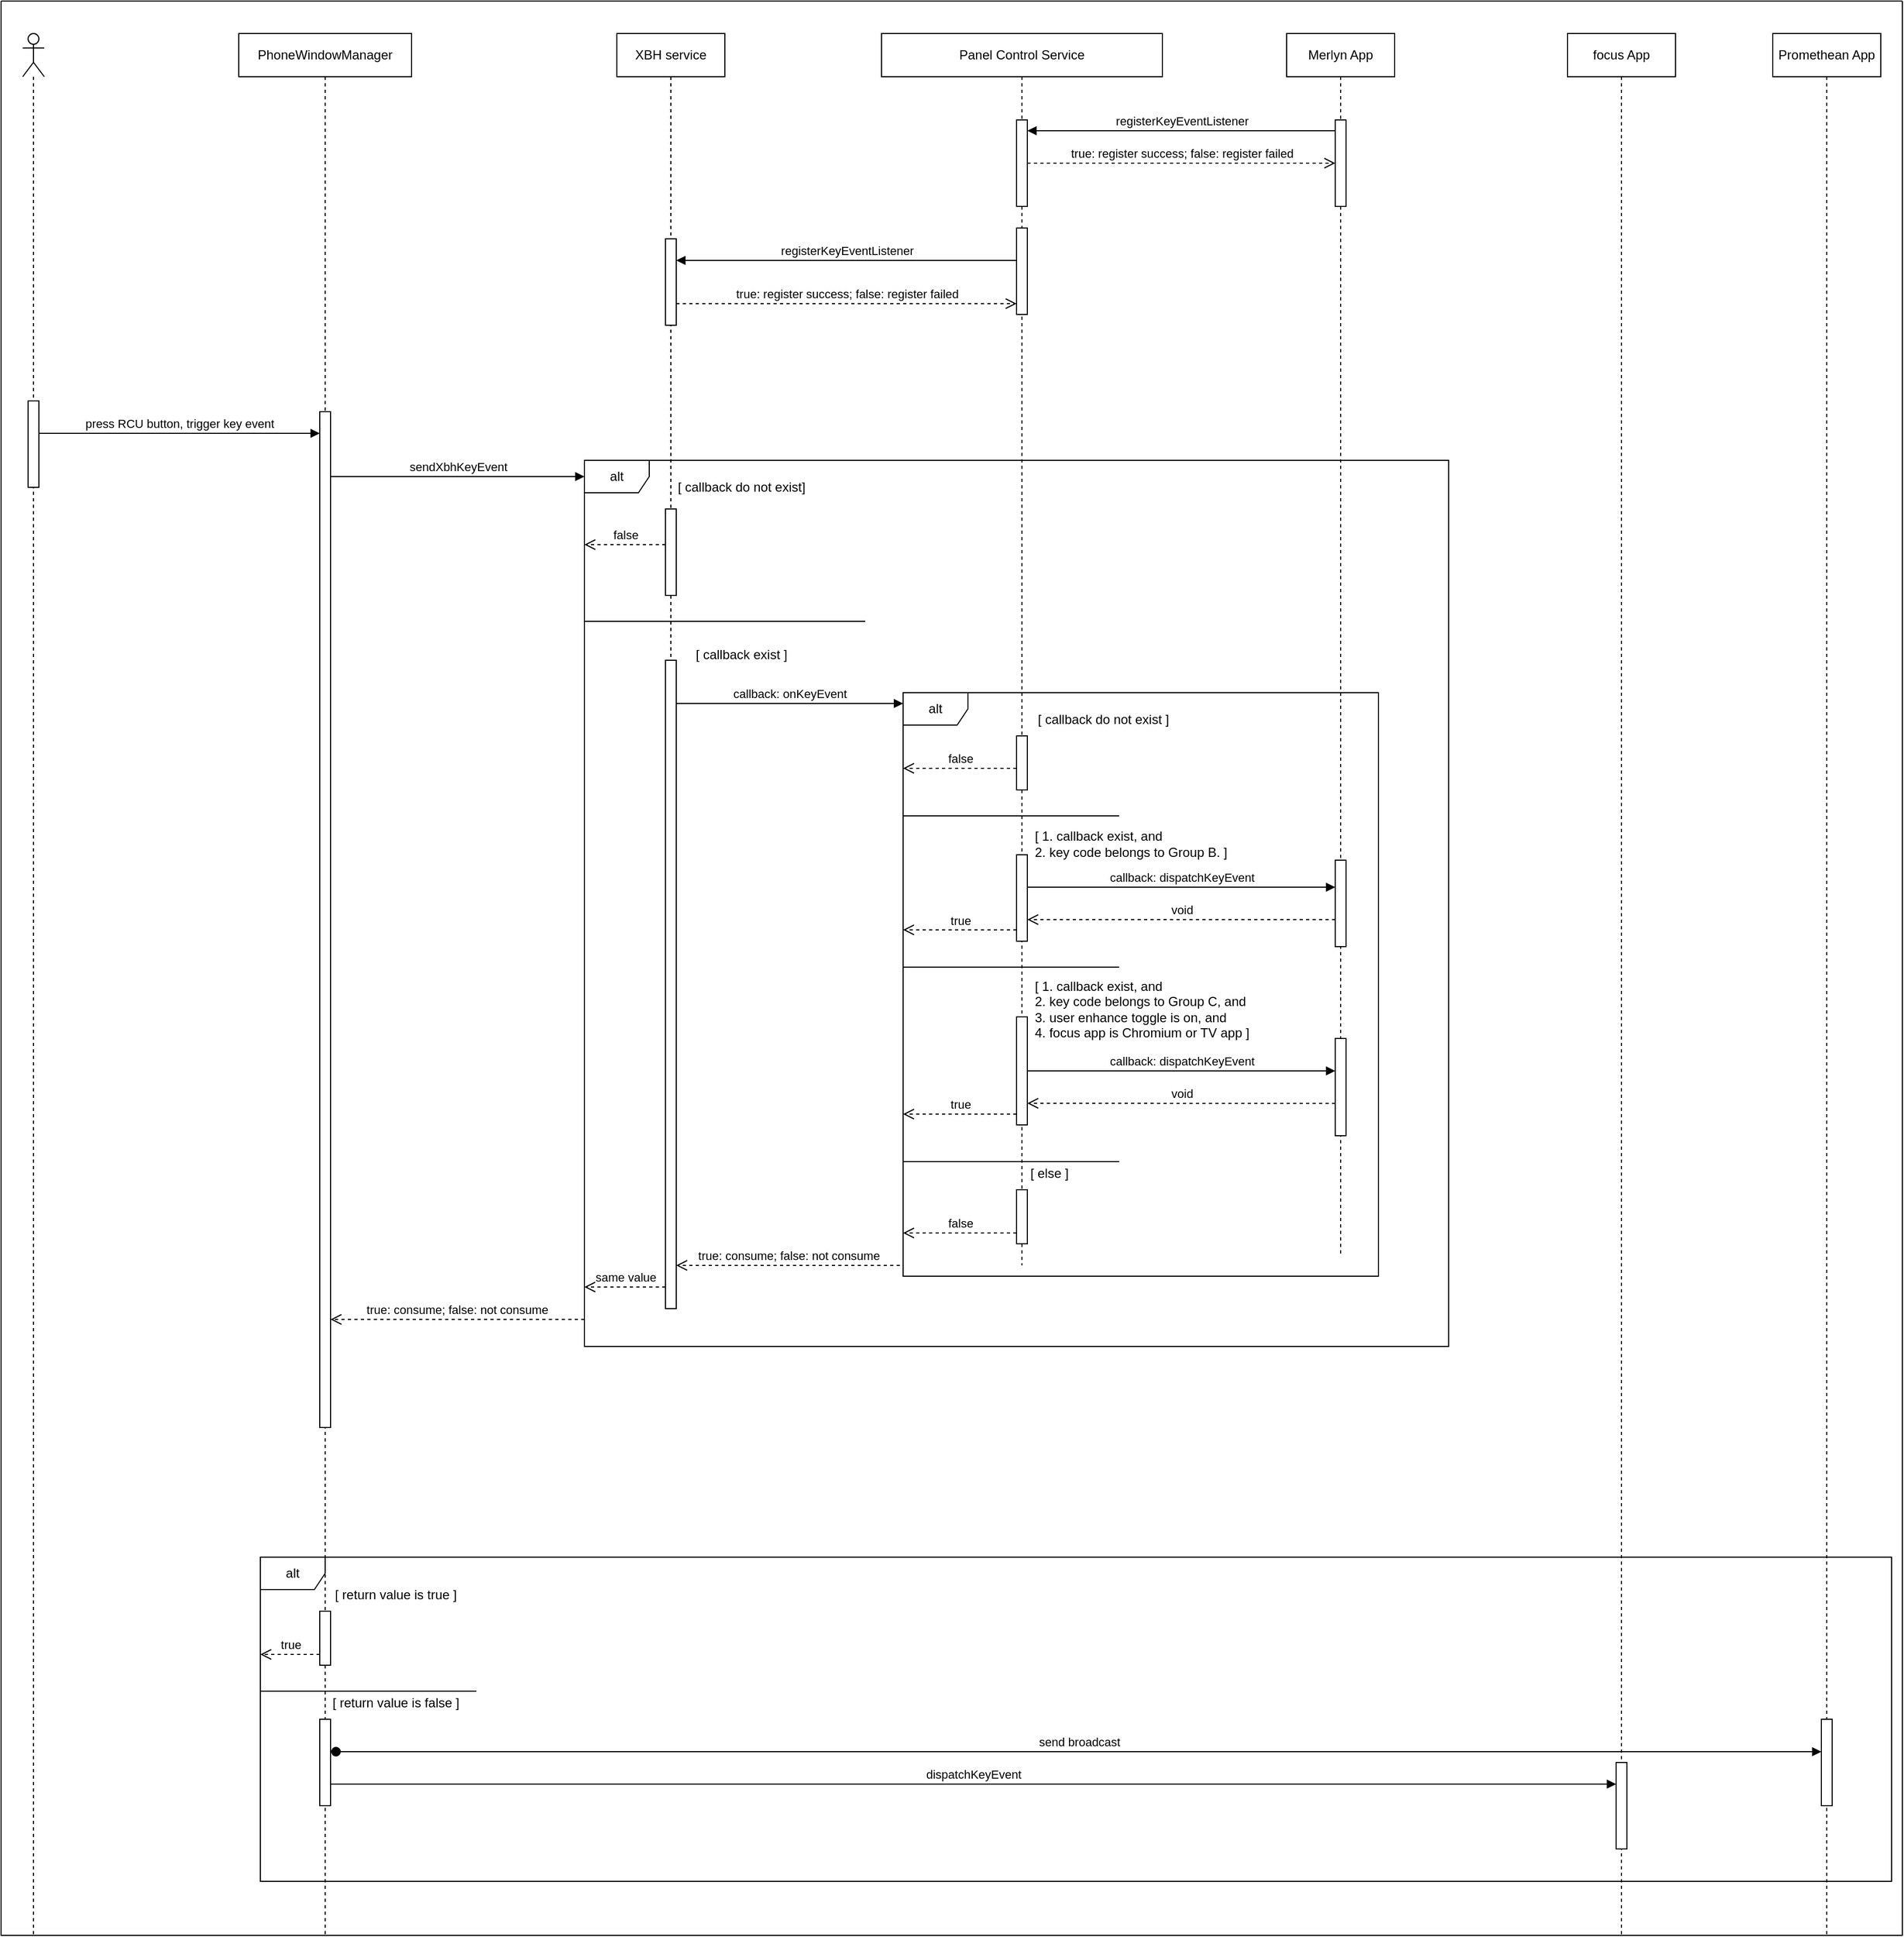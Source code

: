 <mxfile version="21.0.2" type="github">
  <diagram name="Page-1" id="Iv7mJayoe5ap2ETNNHTu">
    <mxGraphModel dx="2565" dy="1553" grid="1" gridSize="10" guides="1" tooltips="1" connect="1" arrows="1" fold="1" page="1" pageScale="1" pageWidth="850" pageHeight="1100" math="0" shadow="0">
      <root>
        <mxCell id="0" />
        <mxCell id="1" parent="0" />
        <mxCell id="XDO1bSZa6HCcQc958d6B-104" value="" style="swimlane;startSize=0;fillStyle=auto;strokeColor=default;gradientColor=default;" parent="1" vertex="1">
          <mxGeometry width="1760" height="1790" as="geometry">
            <mxRectangle width="50" height="40" as="alternateBounds" />
          </mxGeometry>
        </mxCell>
        <mxCell id="XDO1bSZa6HCcQc958d6B-17" value="press RCU button, trigger key event" style="html=1;verticalAlign=bottom;endArrow=block;edgeStyle=elbowEdgeStyle;elbow=vertical;curved=0;rounded=0;startArrow=none;" parent="XDO1bSZa6HCcQc958d6B-104" source="XDO1bSZa6HCcQc958d6B-19" target="XDO1bSZa6HCcQc958d6B-18" edge="1">
          <mxGeometry width="80" relative="1" as="geometry">
            <mxPoint x="395" y="510" as="sourcePoint" />
            <mxPoint x="245" y="410" as="targetPoint" />
            <Array as="points">
              <mxPoint x="235" y="400" />
            </Array>
            <mxPoint as="offset" />
          </mxGeometry>
        </mxCell>
        <mxCell id="XDO1bSZa6HCcQc958d6B-23" value="sendXbhKeyEvent" style="html=1;verticalAlign=bottom;endArrow=block;edgeStyle=elbowEdgeStyle;elbow=vertical;curved=0;rounded=0;entryX=0;entryY=0.018;entryDx=0;entryDy=0;entryPerimeter=0;" parent="XDO1bSZa6HCcQc958d6B-104" source="XDO1bSZa6HCcQc958d6B-18" target="XDO1bSZa6HCcQc958d6B-124" edge="1">
          <mxGeometry width="80" relative="1" as="geometry">
            <mxPoint x="295" y="420" as="sourcePoint" />
            <mxPoint x="450" y="450" as="targetPoint" />
            <Array as="points">
              <mxPoint x="530" y="440" />
              <mxPoint x="410" y="430" />
              <mxPoint x="455" y="410" />
            </Array>
          </mxGeometry>
        </mxCell>
        <mxCell id="XDO1bSZa6HCcQc958d6B-84" value="dispatchKeyEvent" style="html=1;verticalAlign=bottom;endArrow=block;edgeStyle=elbowEdgeStyle;elbow=vertical;curved=0;rounded=0;" parent="XDO1bSZa6HCcQc958d6B-104" source="XDO1bSZa6HCcQc958d6B-42" target="XDO1bSZa6HCcQc958d6B-85" edge="1">
          <mxGeometry width="80" relative="1" as="geometry">
            <mxPoint x="560" y="1270" as="sourcePoint" />
            <mxPoint x="1120" y="1355" as="targetPoint" />
            <Array as="points">
              <mxPoint x="860" y="1650" />
              <mxPoint x="370" y="1620" />
              <mxPoint x="740" y="1570" />
            </Array>
          </mxGeometry>
        </mxCell>
        <mxCell id="XDO1bSZa6HCcQc958d6B-86" value="alt" style="shape=umlFrame;whiteSpace=wrap;html=1;pointerEvents=0;" parent="XDO1bSZa6HCcQc958d6B-104" vertex="1">
          <mxGeometry x="240" y="1440" width="1510" height="300" as="geometry" />
        </mxCell>
        <mxCell id="XDO1bSZa6HCcQc958d6B-87" value="[ return value is true ]" style="text;html=1;align=center;verticalAlign=middle;resizable=0;points=[];autosize=1;strokeColor=none;fillColor=none;" parent="XDO1bSZa6HCcQc958d6B-104" vertex="1">
          <mxGeometry x="295" y="1460" width="140" height="30" as="geometry" />
        </mxCell>
        <mxCell id="XDO1bSZa6HCcQc958d6B-21" value="XBH service" style="shape=umlLifeline;perimeter=lifelinePerimeter;whiteSpace=wrap;html=1;container=1;dropTarget=0;collapsible=0;recursiveResize=0;outlineConnect=0;portConstraint=eastwest;newEdgeStyle={&quot;edgeStyle&quot;:&quot;elbowEdgeStyle&quot;,&quot;elbow&quot;:&quot;vertical&quot;,&quot;curved&quot;:0,&quot;rounded&quot;:0};" parent="XDO1bSZa6HCcQc958d6B-104" vertex="1">
          <mxGeometry x="570" y="30" width="100" height="1150" as="geometry" />
        </mxCell>
        <mxCell id="XDO1bSZa6HCcQc958d6B-121" value="" style="html=1;points=[];perimeter=orthogonalPerimeter;outlineConnect=0;targetShapes=umlLifeline;portConstraint=eastwest;newEdgeStyle={&quot;edgeStyle&quot;:&quot;elbowEdgeStyle&quot;,&quot;elbow&quot;:&quot;vertical&quot;,&quot;curved&quot;:0,&quot;rounded&quot;:0};fillStyle=auto;strokeColor=default;gradientColor=none;" parent="XDO1bSZa6HCcQc958d6B-21" vertex="1">
          <mxGeometry x="45" y="190" width="10" height="80" as="geometry" />
        </mxCell>
        <mxCell id="x0QpQ54GY_OKKBWYzhXL-3" value="" style="html=1;points=[];perimeter=orthogonalPerimeter;outlineConnect=0;targetShapes=umlLifeline;portConstraint=eastwest;newEdgeStyle={&quot;edgeStyle&quot;:&quot;elbowEdgeStyle&quot;,&quot;elbow&quot;:&quot;vertical&quot;,&quot;curved&quot;:0,&quot;rounded&quot;:0};" parent="XDO1bSZa6HCcQc958d6B-21" vertex="1">
          <mxGeometry x="45" y="440" width="10" height="80" as="geometry" />
        </mxCell>
        <mxCell id="XDO1bSZa6HCcQc958d6B-80" value="focus App" style="shape=umlLifeline;perimeter=lifelinePerimeter;whiteSpace=wrap;html=1;container=1;dropTarget=0;collapsible=0;recursiveResize=0;outlineConnect=0;portConstraint=eastwest;newEdgeStyle={&quot;edgeStyle&quot;:&quot;elbowEdgeStyle&quot;,&quot;elbow&quot;:&quot;vertical&quot;,&quot;curved&quot;:0,&quot;rounded&quot;:0};" parent="XDO1bSZa6HCcQc958d6B-104" vertex="1">
          <mxGeometry x="1450" y="30" width="100" height="1760" as="geometry" />
        </mxCell>
        <mxCell id="XDO1bSZa6HCcQc958d6B-85" value="" style="html=1;points=[];perimeter=orthogonalPerimeter;outlineConnect=0;targetShapes=umlLifeline;portConstraint=eastwest;newEdgeStyle={&quot;edgeStyle&quot;:&quot;elbowEdgeStyle&quot;,&quot;elbow&quot;:&quot;vertical&quot;,&quot;curved&quot;:0,&quot;rounded&quot;:0};" parent="XDO1bSZa6HCcQc958d6B-80" vertex="1">
          <mxGeometry x="45" y="1600" width="10" height="80" as="geometry" />
        </mxCell>
        <mxCell id="XDO1bSZa6HCcQc958d6B-44" value="Panel Control Service" style="shape=umlLifeline;perimeter=lifelinePerimeter;whiteSpace=wrap;html=1;container=1;dropTarget=0;collapsible=0;recursiveResize=0;outlineConnect=0;portConstraint=eastwest;newEdgeStyle={&quot;edgeStyle&quot;:&quot;elbowEdgeStyle&quot;,&quot;elbow&quot;:&quot;vertical&quot;,&quot;curved&quot;:0,&quot;rounded&quot;:0};" parent="XDO1bSZa6HCcQc958d6B-104" vertex="1">
          <mxGeometry x="815" y="30" width="260" height="1140" as="geometry" />
        </mxCell>
        <mxCell id="XDO1bSZa6HCcQc958d6B-117" value="" style="html=1;points=[];perimeter=orthogonalPerimeter;outlineConnect=0;targetShapes=umlLifeline;portConstraint=eastwest;newEdgeStyle={&quot;edgeStyle&quot;:&quot;elbowEdgeStyle&quot;,&quot;elbow&quot;:&quot;vertical&quot;,&quot;curved&quot;:0,&quot;rounded&quot;:0};fillStyle=auto;strokeColor=default;gradientColor=none;" parent="XDO1bSZa6HCcQc958d6B-44" vertex="1">
          <mxGeometry x="125" y="80" width="10" height="80" as="geometry" />
        </mxCell>
        <mxCell id="XDO1bSZa6HCcQc958d6B-120" value="" style="html=1;points=[];perimeter=orthogonalPerimeter;outlineConnect=0;targetShapes=umlLifeline;portConstraint=eastwest;newEdgeStyle={&quot;edgeStyle&quot;:&quot;elbowEdgeStyle&quot;,&quot;elbow&quot;:&quot;vertical&quot;,&quot;curved&quot;:0,&quot;rounded&quot;:0};fillStyle=auto;strokeColor=default;gradientColor=none;" parent="XDO1bSZa6HCcQc958d6B-44" vertex="1">
          <mxGeometry x="125" y="180" width="10" height="80" as="geometry" />
        </mxCell>
        <mxCell id="bfMf8_w3wYduv8oGfDoK-2" value="" style="html=1;points=[];perimeter=orthogonalPerimeter;outlineConnect=0;targetShapes=umlLifeline;portConstraint=eastwest;newEdgeStyle={&quot;edgeStyle&quot;:&quot;elbowEdgeStyle&quot;,&quot;elbow&quot;:&quot;vertical&quot;,&quot;curved&quot;:0,&quot;rounded&quot;:0};" parent="XDO1bSZa6HCcQc958d6B-44" vertex="1">
          <mxGeometry x="125" y="760" width="10" height="80" as="geometry" />
        </mxCell>
        <mxCell id="XDO1bSZa6HCcQc958d6B-79" value="Merlyn App" style="shape=umlLifeline;perimeter=lifelinePerimeter;whiteSpace=wrap;html=1;container=1;dropTarget=0;collapsible=0;recursiveResize=0;outlineConnect=0;portConstraint=eastwest;newEdgeStyle={&quot;edgeStyle&quot;:&quot;elbowEdgeStyle&quot;,&quot;elbow&quot;:&quot;vertical&quot;,&quot;curved&quot;:0,&quot;rounded&quot;:0};" parent="XDO1bSZa6HCcQc958d6B-104" vertex="1">
          <mxGeometry x="1190" y="30" width="100" height="1130" as="geometry" />
        </mxCell>
        <mxCell id="XDO1bSZa6HCcQc958d6B-116" value="" style="html=1;points=[];perimeter=orthogonalPerimeter;outlineConnect=0;targetShapes=umlLifeline;portConstraint=eastwest;newEdgeStyle={&quot;edgeStyle&quot;:&quot;elbowEdgeStyle&quot;,&quot;elbow&quot;:&quot;vertical&quot;,&quot;curved&quot;:0,&quot;rounded&quot;:0};fillStyle=auto;strokeColor=default;gradientColor=none;" parent="XDO1bSZa6HCcQc958d6B-79" vertex="1">
          <mxGeometry x="45" y="80" width="10" height="80" as="geometry" />
        </mxCell>
        <mxCell id="XDO1bSZa6HCcQc958d6B-22" value="" style="html=1;points=[];perimeter=orthogonalPerimeter;outlineConnect=0;targetShapes=umlLifeline;portConstraint=eastwest;newEdgeStyle={&quot;edgeStyle&quot;:&quot;elbowEdgeStyle&quot;,&quot;elbow&quot;:&quot;vertical&quot;,&quot;curved&quot;:0,&quot;rounded&quot;:0};" parent="XDO1bSZa6HCcQc958d6B-104" vertex="1">
          <mxGeometry x="615" y="610" width="10" height="600" as="geometry" />
        </mxCell>
        <mxCell id="XDO1bSZa6HCcQc958d6B-118" value="registerKeyEventListener" style="html=1;verticalAlign=bottom;endArrow=block;edgeStyle=elbowEdgeStyle;elbow=vertical;curved=0;rounded=0;" parent="XDO1bSZa6HCcQc958d6B-104" source="XDO1bSZa6HCcQc958d6B-116" target="XDO1bSZa6HCcQc958d6B-117" edge="1">
          <mxGeometry relative="1" as="geometry">
            <mxPoint x="1410" y="120" as="sourcePoint" />
            <Array as="points">
              <mxPoint x="1150" y="120" />
            </Array>
          </mxGeometry>
        </mxCell>
        <mxCell id="XDO1bSZa6HCcQc958d6B-119" value="true: register success; false: register failed" style="html=1;verticalAlign=bottom;endArrow=open;dashed=1;endSize=8;edgeStyle=elbowEdgeStyle;elbow=vertical;curved=0;rounded=0;" parent="XDO1bSZa6HCcQc958d6B-104" source="XDO1bSZa6HCcQc958d6B-117" target="XDO1bSZa6HCcQc958d6B-116" edge="1">
          <mxGeometry relative="1" as="geometry">
            <mxPoint x="1400" y="150" as="targetPoint" />
          </mxGeometry>
        </mxCell>
        <mxCell id="XDO1bSZa6HCcQc958d6B-124" value="alt" style="shape=umlFrame;whiteSpace=wrap;html=1;pointerEvents=0;fillStyle=auto;strokeColor=default;gradientColor=none;" parent="XDO1bSZa6HCcQc958d6B-104" vertex="1">
          <mxGeometry x="540" y="425" width="800" height="820" as="geometry" />
        </mxCell>
        <mxCell id="XDO1bSZa6HCcQc958d6B-122" value="registerKeyEventListener" style="html=1;verticalAlign=bottom;endArrow=block;edgeStyle=elbowEdgeStyle;elbow=vertical;curved=0;rounded=0;" parent="XDO1bSZa6HCcQc958d6B-104" source="XDO1bSZa6HCcQc958d6B-120" target="XDO1bSZa6HCcQc958d6B-121" edge="1">
          <mxGeometry relative="1" as="geometry">
            <mxPoint x="690" y="220" as="sourcePoint" />
            <Array as="points">
              <mxPoint x="750" y="240" />
            </Array>
          </mxGeometry>
        </mxCell>
        <mxCell id="XDO1bSZa6HCcQc958d6B-123" value="true: register success; false: register failed" style="html=1;verticalAlign=bottom;endArrow=open;dashed=1;endSize=8;edgeStyle=elbowEdgeStyle;elbow=vertical;curved=0;rounded=0;" parent="XDO1bSZa6HCcQc958d6B-104" source="XDO1bSZa6HCcQc958d6B-121" target="XDO1bSZa6HCcQc958d6B-120" edge="1">
          <mxGeometry relative="1" as="geometry">
            <mxPoint x="690" y="295" as="targetPoint" />
            <Array as="points">
              <mxPoint x="800" y="280" />
            </Array>
          </mxGeometry>
        </mxCell>
        <mxCell id="XDO1bSZa6HCcQc958d6B-125" value="[ callback exist ]" style="text;html=1;align=center;verticalAlign=middle;resizable=0;points=[];autosize=1;strokeColor=none;fillColor=none;" parent="XDO1bSZa6HCcQc958d6B-104" vertex="1">
          <mxGeometry x="630" y="590" width="110" height="30" as="geometry" />
        </mxCell>
        <mxCell id="XDO1bSZa6HCcQc958d6B-46" value="callback: onKeyEvent" style="html=1;verticalAlign=bottom;endArrow=block;edgeStyle=elbowEdgeStyle;elbow=vertical;curved=0;rounded=0;" parent="XDO1bSZa6HCcQc958d6B-104" target="XDO1bSZa6HCcQc958d6B-106" edge="1">
          <mxGeometry relative="1" as="geometry">
            <mxPoint x="625" y="650" as="sourcePoint" />
            <Array as="points">
              <mxPoint x="765" y="650" />
              <mxPoint x="745" y="600" />
            </Array>
          </mxGeometry>
        </mxCell>
        <mxCell id="XDO1bSZa6HCcQc958d6B-106" value="alt" style="shape=umlFrame;whiteSpace=wrap;html=1;pointerEvents=0;fillStyle=auto;strokeColor=default;gradientColor=none;" parent="XDO1bSZa6HCcQc958d6B-104" vertex="1">
          <mxGeometry x="835" y="640" width="440" height="540" as="geometry" />
        </mxCell>
        <mxCell id="XDO1bSZa6HCcQc958d6B-115" value="true: consume; false: not consume" style="html=1;verticalAlign=bottom;endArrow=open;dashed=1;endSize=8;edgeStyle=elbowEdgeStyle;elbow=vertical;curved=0;rounded=0;" parent="XDO1bSZa6HCcQc958d6B-104" edge="1">
          <mxGeometry relative="1" as="geometry">
            <mxPoint x="832" y="1170" as="sourcePoint" />
            <mxPoint x="625" y="1170" as="targetPoint" />
            <Array as="points">
              <mxPoint x="730" y="1170" />
              <mxPoint x="675" y="910" />
              <mxPoint x="835" y="911" />
            </Array>
          </mxGeometry>
        </mxCell>
        <mxCell id="x0QpQ54GY_OKKBWYzhXL-2" value="[ callback do not exist]" style="text;html=1;align=center;verticalAlign=middle;resizable=0;points=[];autosize=1;strokeColor=none;fillColor=none;" parent="XDO1bSZa6HCcQc958d6B-104" vertex="1">
          <mxGeometry x="615" y="435" width="140" height="30" as="geometry" />
        </mxCell>
        <mxCell id="x0QpQ54GY_OKKBWYzhXL-6" value="false" style="html=1;verticalAlign=bottom;endArrow=open;dashed=1;endSize=8;edgeStyle=elbowEdgeStyle;elbow=vertical;curved=0;rounded=0;" parent="XDO1bSZa6HCcQc958d6B-104" source="x0QpQ54GY_OKKBWYzhXL-3" edge="1">
          <mxGeometry relative="1" as="geometry">
            <mxPoint x="650" y="450" as="sourcePoint" />
            <mxPoint x="540" y="503" as="targetPoint" />
            <Array as="points">
              <mxPoint x="550" y="503" />
            </Array>
          </mxGeometry>
        </mxCell>
        <mxCell id="x0QpQ54GY_OKKBWYzhXL-7" value="" style="line;strokeWidth=1;fillColor=none;align=left;verticalAlign=middle;spacingTop=-1;spacingLeft=3;spacingRight=3;rotatable=0;labelPosition=right;points=[];portConstraint=eastwest;strokeColor=inherit;" parent="XDO1bSZa6HCcQc958d6B-104" vertex="1">
          <mxGeometry x="540" y="570" width="260" height="8" as="geometry" />
        </mxCell>
        <mxCell id="x0QpQ54GY_OKKBWYzhXL-8" value="[ callback do not exist ]" style="text;html=1;align=center;verticalAlign=middle;resizable=0;points=[];autosize=1;strokeColor=none;fillColor=none;" parent="XDO1bSZa6HCcQc958d6B-104" vertex="1">
          <mxGeometry x="950" y="650" width="140" height="30" as="geometry" />
        </mxCell>
        <mxCell id="x0QpQ54GY_OKKBWYzhXL-9" value="" style="html=1;points=[];perimeter=orthogonalPerimeter;outlineConnect=0;targetShapes=umlLifeline;portConstraint=eastwest;newEdgeStyle={&quot;edgeStyle&quot;:&quot;elbowEdgeStyle&quot;,&quot;elbow&quot;:&quot;vertical&quot;,&quot;curved&quot;:0,&quot;rounded&quot;:0};" parent="XDO1bSZa6HCcQc958d6B-104" vertex="1">
          <mxGeometry x="940" y="680" width="10" height="50" as="geometry" />
        </mxCell>
        <mxCell id="x0QpQ54GY_OKKBWYzhXL-23" value="[ return value is false ]" style="text;html=1;align=center;verticalAlign=middle;resizable=0;points=[];autosize=1;strokeColor=none;fillColor=none;" parent="XDO1bSZa6HCcQc958d6B-104" vertex="1">
          <mxGeometry x="295" y="1560" width="140" height="30" as="geometry" />
        </mxCell>
        <mxCell id="x0QpQ54GY_OKKBWYzhXL-13" value="" style="html=1;points=[];perimeter=orthogonalPerimeter;outlineConnect=0;targetShapes=umlLifeline;portConstraint=eastwest;newEdgeStyle={&quot;edgeStyle&quot;:&quot;elbowEdgeStyle&quot;,&quot;elbow&quot;:&quot;vertical&quot;,&quot;curved&quot;:0,&quot;rounded&quot;:0};" parent="XDO1bSZa6HCcQc958d6B-104" vertex="1">
          <mxGeometry x="940" y="940" width="10" height="100" as="geometry" />
        </mxCell>
        <mxCell id="XDO1bSZa6HCcQc958d6B-81" value="" style="html=1;points=[];perimeter=orthogonalPerimeter;outlineConnect=0;targetShapes=umlLifeline;portConstraint=eastwest;newEdgeStyle={&quot;edgeStyle&quot;:&quot;elbowEdgeStyle&quot;,&quot;elbow&quot;:&quot;vertical&quot;,&quot;curved&quot;:0,&quot;rounded&quot;:0};" parent="XDO1bSZa6HCcQc958d6B-104" vertex="1">
          <mxGeometry x="1235" y="960" width="10" height="90" as="geometry" />
        </mxCell>
        <mxCell id="XDO1bSZa6HCcQc958d6B-82" value="callback: dispatchKeyEvent" style="html=1;verticalAlign=bottom;endArrow=block;edgeStyle=elbowEdgeStyle;elbow=vertical;curved=0;rounded=0;" parent="XDO1bSZa6HCcQc958d6B-104" source="x0QpQ54GY_OKKBWYzhXL-13" target="XDO1bSZa6HCcQc958d6B-81" edge="1">
          <mxGeometry relative="1" as="geometry">
            <mxPoint x="1025" y="970" as="sourcePoint" />
            <Array as="points">
              <mxPoint x="1100" y="990" />
            </Array>
          </mxGeometry>
        </mxCell>
        <mxCell id="XDO1bSZa6HCcQc958d6B-45" value="" style="html=1;points=[];perimeter=orthogonalPerimeter;outlineConnect=0;targetShapes=umlLifeline;portConstraint=eastwest;newEdgeStyle={&quot;edgeStyle&quot;:&quot;elbowEdgeStyle&quot;,&quot;elbow&quot;:&quot;vertical&quot;,&quot;curved&quot;:0,&quot;rounded&quot;:0};" parent="XDO1bSZa6HCcQc958d6B-104" vertex="1">
          <mxGeometry x="940" y="1100" width="10" height="50" as="geometry" />
        </mxCell>
        <mxCell id="XDO1bSZa6HCcQc958d6B-109" value="[ 1. callback exist, and&lt;br&gt;2. key code belongs to Group C, and&lt;br&gt;3. user enhance toggle is on, and&lt;br&gt;4. focus app is Chromium or TV app ]" style="text;html=1;align=left;verticalAlign=middle;resizable=0;points=[];autosize=1;strokeColor=none;fillColor=none;" parent="XDO1bSZa6HCcQc958d6B-104" vertex="1">
          <mxGeometry x="955" y="898" width="220" height="70" as="geometry" />
        </mxCell>
        <mxCell id="x0QpQ54GY_OKKBWYzhXL-11" value="" style="line;strokeWidth=1;fillColor=none;align=left;verticalAlign=middle;spacingTop=-1;spacingLeft=3;spacingRight=3;rotatable=0;labelPosition=right;points=[];portConstraint=eastwest;strokeColor=inherit;" parent="XDO1bSZa6HCcQc958d6B-104" vertex="1">
          <mxGeometry x="835" y="890" width="200" height="8" as="geometry" />
        </mxCell>
        <mxCell id="x0QpQ54GY_OKKBWYzhXL-14" value="true" style="html=1;verticalAlign=bottom;endArrow=open;dashed=1;endSize=8;edgeStyle=elbowEdgeStyle;elbow=vertical;curved=0;rounded=0;" parent="XDO1bSZa6HCcQc958d6B-104" edge="1">
          <mxGeometry relative="1" as="geometry">
            <mxPoint x="940" y="1030" as="sourcePoint" />
            <mxPoint x="835" y="1030" as="targetPoint" />
          </mxGeometry>
        </mxCell>
        <mxCell id="x0QpQ54GY_OKKBWYzhXL-15" value="" style="line;strokeWidth=1;fillColor=none;align=left;verticalAlign=middle;spacingTop=-1;spacingLeft=3;spacingRight=3;rotatable=0;labelPosition=right;points=[];portConstraint=eastwest;strokeColor=inherit;" parent="XDO1bSZa6HCcQc958d6B-104" vertex="1">
          <mxGeometry x="835" y="1070" width="200" height="8" as="geometry" />
        </mxCell>
        <mxCell id="x0QpQ54GY_OKKBWYzhXL-16" value="false" style="html=1;verticalAlign=bottom;endArrow=open;dashed=1;endSize=8;edgeStyle=elbowEdgeStyle;elbow=vertical;curved=0;rounded=0;" parent="XDO1bSZa6HCcQc958d6B-104" edge="1">
          <mxGeometry relative="1" as="geometry">
            <mxPoint x="940" y="1140" as="sourcePoint" />
            <mxPoint x="835" y="1140" as="targetPoint" />
          </mxGeometry>
        </mxCell>
        <mxCell id="K9nR4HfA2Bd_SZhwCVlf-3" value="[ 1. callback exist, and&lt;br&gt;2. key code belongs to Group B. ]" style="text;html=1;align=left;verticalAlign=middle;resizable=0;points=[];autosize=1;strokeColor=none;fillColor=none;" parent="XDO1bSZa6HCcQc958d6B-104" vertex="1">
          <mxGeometry x="955" y="760" width="200" height="40" as="geometry" />
        </mxCell>
        <mxCell id="K9nR4HfA2Bd_SZhwCVlf-5" value="callback: dispatchKeyEvent" style="html=1;verticalAlign=bottom;endArrow=block;edgeStyle=elbowEdgeStyle;elbow=vertical;curved=0;rounded=0;" parent="XDO1bSZa6HCcQc958d6B-104" edge="1">
          <mxGeometry relative="1" as="geometry">
            <mxPoint x="950" y="820" as="sourcePoint" />
            <mxPoint x="1235" y="820" as="targetPoint" />
            <Array as="points">
              <mxPoint x="1090" y="820" />
            </Array>
          </mxGeometry>
        </mxCell>
        <mxCell id="K9nR4HfA2Bd_SZhwCVlf-6" value="void" style="html=1;verticalAlign=bottom;endArrow=open;dashed=1;endSize=8;edgeStyle=elbowEdgeStyle;elbow=vertical;curved=0;rounded=0;" parent="XDO1bSZa6HCcQc958d6B-104" edge="1">
          <mxGeometry relative="1" as="geometry">
            <mxPoint x="1235" y="850" as="sourcePoint" />
            <mxPoint x="950" y="850" as="targetPoint" />
          </mxGeometry>
        </mxCell>
        <mxCell id="K9nR4HfA2Bd_SZhwCVlf-7" value="true" style="html=1;verticalAlign=bottom;endArrow=open;dashed=1;endSize=8;edgeStyle=elbowEdgeStyle;elbow=vertical;curved=0;rounded=0;" parent="XDO1bSZa6HCcQc958d6B-104" edge="1">
          <mxGeometry relative="1" as="geometry">
            <mxPoint x="940" y="859.44" as="sourcePoint" />
            <mxPoint x="835" y="859.44" as="targetPoint" />
          </mxGeometry>
        </mxCell>
        <mxCell id="bfMf8_w3wYduv8oGfDoK-3" value="" style="html=1;points=[];perimeter=orthogonalPerimeter;outlineConnect=0;targetShapes=umlLifeline;portConstraint=eastwest;newEdgeStyle={&quot;edgeStyle&quot;:&quot;elbowEdgeStyle&quot;,&quot;elbow&quot;:&quot;vertical&quot;,&quot;curved&quot;:0,&quot;rounded&quot;:0};" parent="XDO1bSZa6HCcQc958d6B-104" vertex="1">
          <mxGeometry x="1235" y="795" width="10" height="80" as="geometry" />
        </mxCell>
        <mxCell id="bfMf8_w3wYduv8oGfDoK-4" value="[ else ]" style="text;html=1;align=center;verticalAlign=middle;resizable=0;points=[];autosize=1;strokeColor=none;fillColor=none;" parent="XDO1bSZa6HCcQc958d6B-104" vertex="1">
          <mxGeometry x="940" y="1070" width="60" height="30" as="geometry" />
        </mxCell>
        <mxCell id="bfMf8_w3wYduv8oGfDoK-5" value="void" style="html=1;verticalAlign=bottom;endArrow=open;dashed=1;endSize=8;edgeStyle=elbowEdgeStyle;elbow=vertical;curved=0;rounded=0;" parent="XDO1bSZa6HCcQc958d6B-104" edge="1">
          <mxGeometry relative="1" as="geometry">
            <mxPoint x="1235" y="1020.15" as="sourcePoint" />
            <mxPoint x="950" y="1020.15" as="targetPoint" />
          </mxGeometry>
        </mxCell>
        <mxCell id="XDO1bSZa6HCcQc958d6B-16" value="" style="shape=umlLifeline;perimeter=lifelinePerimeter;whiteSpace=wrap;html=1;container=1;dropTarget=0;collapsible=0;recursiveResize=0;outlineConnect=0;portConstraint=eastwest;newEdgeStyle={&quot;edgeStyle&quot;:&quot;elbowEdgeStyle&quot;,&quot;elbow&quot;:&quot;vertical&quot;,&quot;curved&quot;:0,&quot;rounded&quot;:0};participant=umlActor;" parent="XDO1bSZa6HCcQc958d6B-104" vertex="1">
          <mxGeometry x="20" y="30" width="20" height="1760" as="geometry" />
        </mxCell>
        <mxCell id="XDO1bSZa6HCcQc958d6B-19" value="" style="html=1;points=[];perimeter=orthogonalPerimeter;outlineConnect=0;targetShapes=umlLifeline;portConstraint=eastwest;newEdgeStyle={&quot;edgeStyle&quot;:&quot;elbowEdgeStyle&quot;,&quot;elbow&quot;:&quot;vertical&quot;,&quot;curved&quot;:0,&quot;rounded&quot;:0};" parent="XDO1bSZa6HCcQc958d6B-16" vertex="1">
          <mxGeometry x="5" y="340" width="10" height="80" as="geometry" />
        </mxCell>
        <mxCell id="XDO1bSZa6HCcQc958d6B-11" value="PhoneWindowManager" style="shape=umlLifeline;perimeter=lifelinePerimeter;whiteSpace=wrap;html=1;container=0;dropTarget=0;collapsible=0;recursiveResize=0;outlineConnect=0;portConstraint=eastwest;newEdgeStyle={&quot;edgeStyle&quot;:&quot;elbowEdgeStyle&quot;,&quot;elbow&quot;:&quot;vertical&quot;,&quot;curved&quot;:0,&quot;rounded&quot;:0};" parent="XDO1bSZa6HCcQc958d6B-104" vertex="1">
          <mxGeometry x="220" y="30" width="160" height="1760" as="geometry" />
        </mxCell>
        <mxCell id="XDO1bSZa6HCcQc958d6B-18" value="" style="html=1;points=[];perimeter=orthogonalPerimeter;outlineConnect=0;targetShapes=umlLifeline;portConstraint=eastwest;newEdgeStyle={&quot;edgeStyle&quot;:&quot;elbowEdgeStyle&quot;,&quot;elbow&quot;:&quot;vertical&quot;,&quot;curved&quot;:0,&quot;rounded&quot;:0};" parent="XDO1bSZa6HCcQc958d6B-11" vertex="1">
          <mxGeometry x="75" y="350" width="10" height="940" as="geometry" />
        </mxCell>
        <mxCell id="x0QpQ54GY_OKKBWYzhXL-19" value="" style="html=1;points=[];perimeter=orthogonalPerimeter;outlineConnect=0;targetShapes=umlLifeline;portConstraint=eastwest;newEdgeStyle={&quot;edgeStyle&quot;:&quot;elbowEdgeStyle&quot;,&quot;elbow&quot;:&quot;vertical&quot;,&quot;curved&quot;:0,&quot;rounded&quot;:0};" parent="XDO1bSZa6HCcQc958d6B-11" vertex="1">
          <mxGeometry x="75" y="1460" width="10" height="50" as="geometry" />
        </mxCell>
        <mxCell id="XDO1bSZa6HCcQc958d6B-42" value="" style="html=1;points=[];perimeter=orthogonalPerimeter;outlineConnect=0;targetShapes=umlLifeline;portConstraint=eastwest;newEdgeStyle={&quot;edgeStyle&quot;:&quot;elbowEdgeStyle&quot;,&quot;elbow&quot;:&quot;vertical&quot;,&quot;curved&quot;:0,&quot;rounded&quot;:0};" parent="XDO1bSZa6HCcQc958d6B-11" vertex="1">
          <mxGeometry x="75" y="1560" width="10" height="80" as="geometry" />
        </mxCell>
        <mxCell id="x0QpQ54GY_OKKBWYzhXL-10" value="false" style="html=1;verticalAlign=bottom;endArrow=open;dashed=1;endSize=8;edgeStyle=elbowEdgeStyle;elbow=horizontal;curved=0;rounded=0;" parent="XDO1bSZa6HCcQc958d6B-104" edge="1">
          <mxGeometry relative="1" as="geometry">
            <mxPoint x="940" y="710" as="sourcePoint" />
            <mxPoint x="835" y="710" as="targetPoint" />
          </mxGeometry>
        </mxCell>
        <mxCell id="x0QpQ54GY_OKKBWYzhXL-17" value="same value" style="html=1;verticalAlign=bottom;endArrow=open;dashed=1;endSize=8;edgeStyle=elbowEdgeStyle;elbow=vertical;curved=0;rounded=0;" parent="XDO1bSZa6HCcQc958d6B-104" edge="1">
          <mxGeometry relative="1" as="geometry">
            <mxPoint x="615" y="1190" as="sourcePoint" />
            <mxPoint x="540" y="1190" as="targetPoint" />
          </mxGeometry>
        </mxCell>
        <mxCell id="x0QpQ54GY_OKKBWYzhXL-18" value="true: consume; false: not consume" style="html=1;verticalAlign=bottom;endArrow=open;dashed=1;endSize=8;edgeStyle=elbowEdgeStyle;elbow=vertical;curved=0;rounded=0;" parent="XDO1bSZa6HCcQc958d6B-104" edge="1">
          <mxGeometry x="0.004" relative="1" as="geometry">
            <mxPoint x="540" y="1220" as="sourcePoint" />
            <mxPoint x="305" y="1220" as="targetPoint" />
            <mxPoint as="offset" />
          </mxGeometry>
        </mxCell>
        <mxCell id="x0QpQ54GY_OKKBWYzhXL-21" value="true" style="html=1;verticalAlign=bottom;endArrow=open;dashed=1;endSize=8;edgeStyle=elbowEdgeStyle;elbow=vertical;curved=0;rounded=0;" parent="XDO1bSZa6HCcQc958d6B-104" edge="1">
          <mxGeometry relative="1" as="geometry">
            <mxPoint x="295" y="1530" as="sourcePoint" />
            <mxPoint x="240" y="1530" as="targetPoint" />
          </mxGeometry>
        </mxCell>
        <mxCell id="x0QpQ54GY_OKKBWYzhXL-22" value="" style="line;strokeWidth=1;fillColor=none;align=left;verticalAlign=middle;spacingTop=-1;spacingLeft=3;spacingRight=3;rotatable=0;labelPosition=right;points=[];portConstraint=eastwest;strokeColor=inherit;" parent="XDO1bSZa6HCcQc958d6B-104" vertex="1">
          <mxGeometry x="240" y="1560" width="200" height="8" as="geometry" />
        </mxCell>
        <mxCell id="K9nR4HfA2Bd_SZhwCVlf-1" value="" style="line;strokeWidth=1;fillColor=none;align=left;verticalAlign=middle;spacingTop=-1;spacingLeft=3;spacingRight=3;rotatable=0;labelPosition=right;points=[];portConstraint=eastwest;strokeColor=inherit;container=0;" parent="XDO1bSZa6HCcQc958d6B-104" vertex="1">
          <mxGeometry x="835" y="750" width="200" height="8" as="geometry" />
        </mxCell>
        <mxCell id="ZC-O53FpfWNSA7e3AFn9-1" value="Promethean App" style="shape=umlLifeline;perimeter=lifelinePerimeter;whiteSpace=wrap;html=1;container=1;dropTarget=0;collapsible=0;recursiveResize=0;outlineConnect=0;portConstraint=eastwest;newEdgeStyle={&quot;edgeStyle&quot;:&quot;elbowEdgeStyle&quot;,&quot;elbow&quot;:&quot;vertical&quot;,&quot;curved&quot;:0,&quot;rounded&quot;:0};" vertex="1" parent="XDO1bSZa6HCcQc958d6B-104">
          <mxGeometry x="1640" y="30" width="100" height="1760" as="geometry" />
        </mxCell>
        <mxCell id="ZC-O53FpfWNSA7e3AFn9-2" value="" style="html=1;points=[];perimeter=orthogonalPerimeter;outlineConnect=0;targetShapes=umlLifeline;portConstraint=eastwest;newEdgeStyle={&quot;edgeStyle&quot;:&quot;elbowEdgeStyle&quot;,&quot;elbow&quot;:&quot;vertical&quot;,&quot;curved&quot;:0,&quot;rounded&quot;:0};" vertex="1" parent="ZC-O53FpfWNSA7e3AFn9-1">
          <mxGeometry x="45" y="1560" width="10" height="80" as="geometry" />
        </mxCell>
        <mxCell id="ZC-O53FpfWNSA7e3AFn9-3" value="send broadcast" style="html=1;verticalAlign=bottom;startArrow=oval;startFill=1;endArrow=block;startSize=8;edgeStyle=elbowEdgeStyle;elbow=vertical;curved=0;rounded=0;" edge="1" parent="XDO1bSZa6HCcQc958d6B-104">
          <mxGeometry width="60" relative="1" as="geometry">
            <mxPoint x="310" y="1620" as="sourcePoint" />
            <mxPoint x="1685" y="1620" as="targetPoint" />
          </mxGeometry>
        </mxCell>
      </root>
    </mxGraphModel>
  </diagram>
</mxfile>
